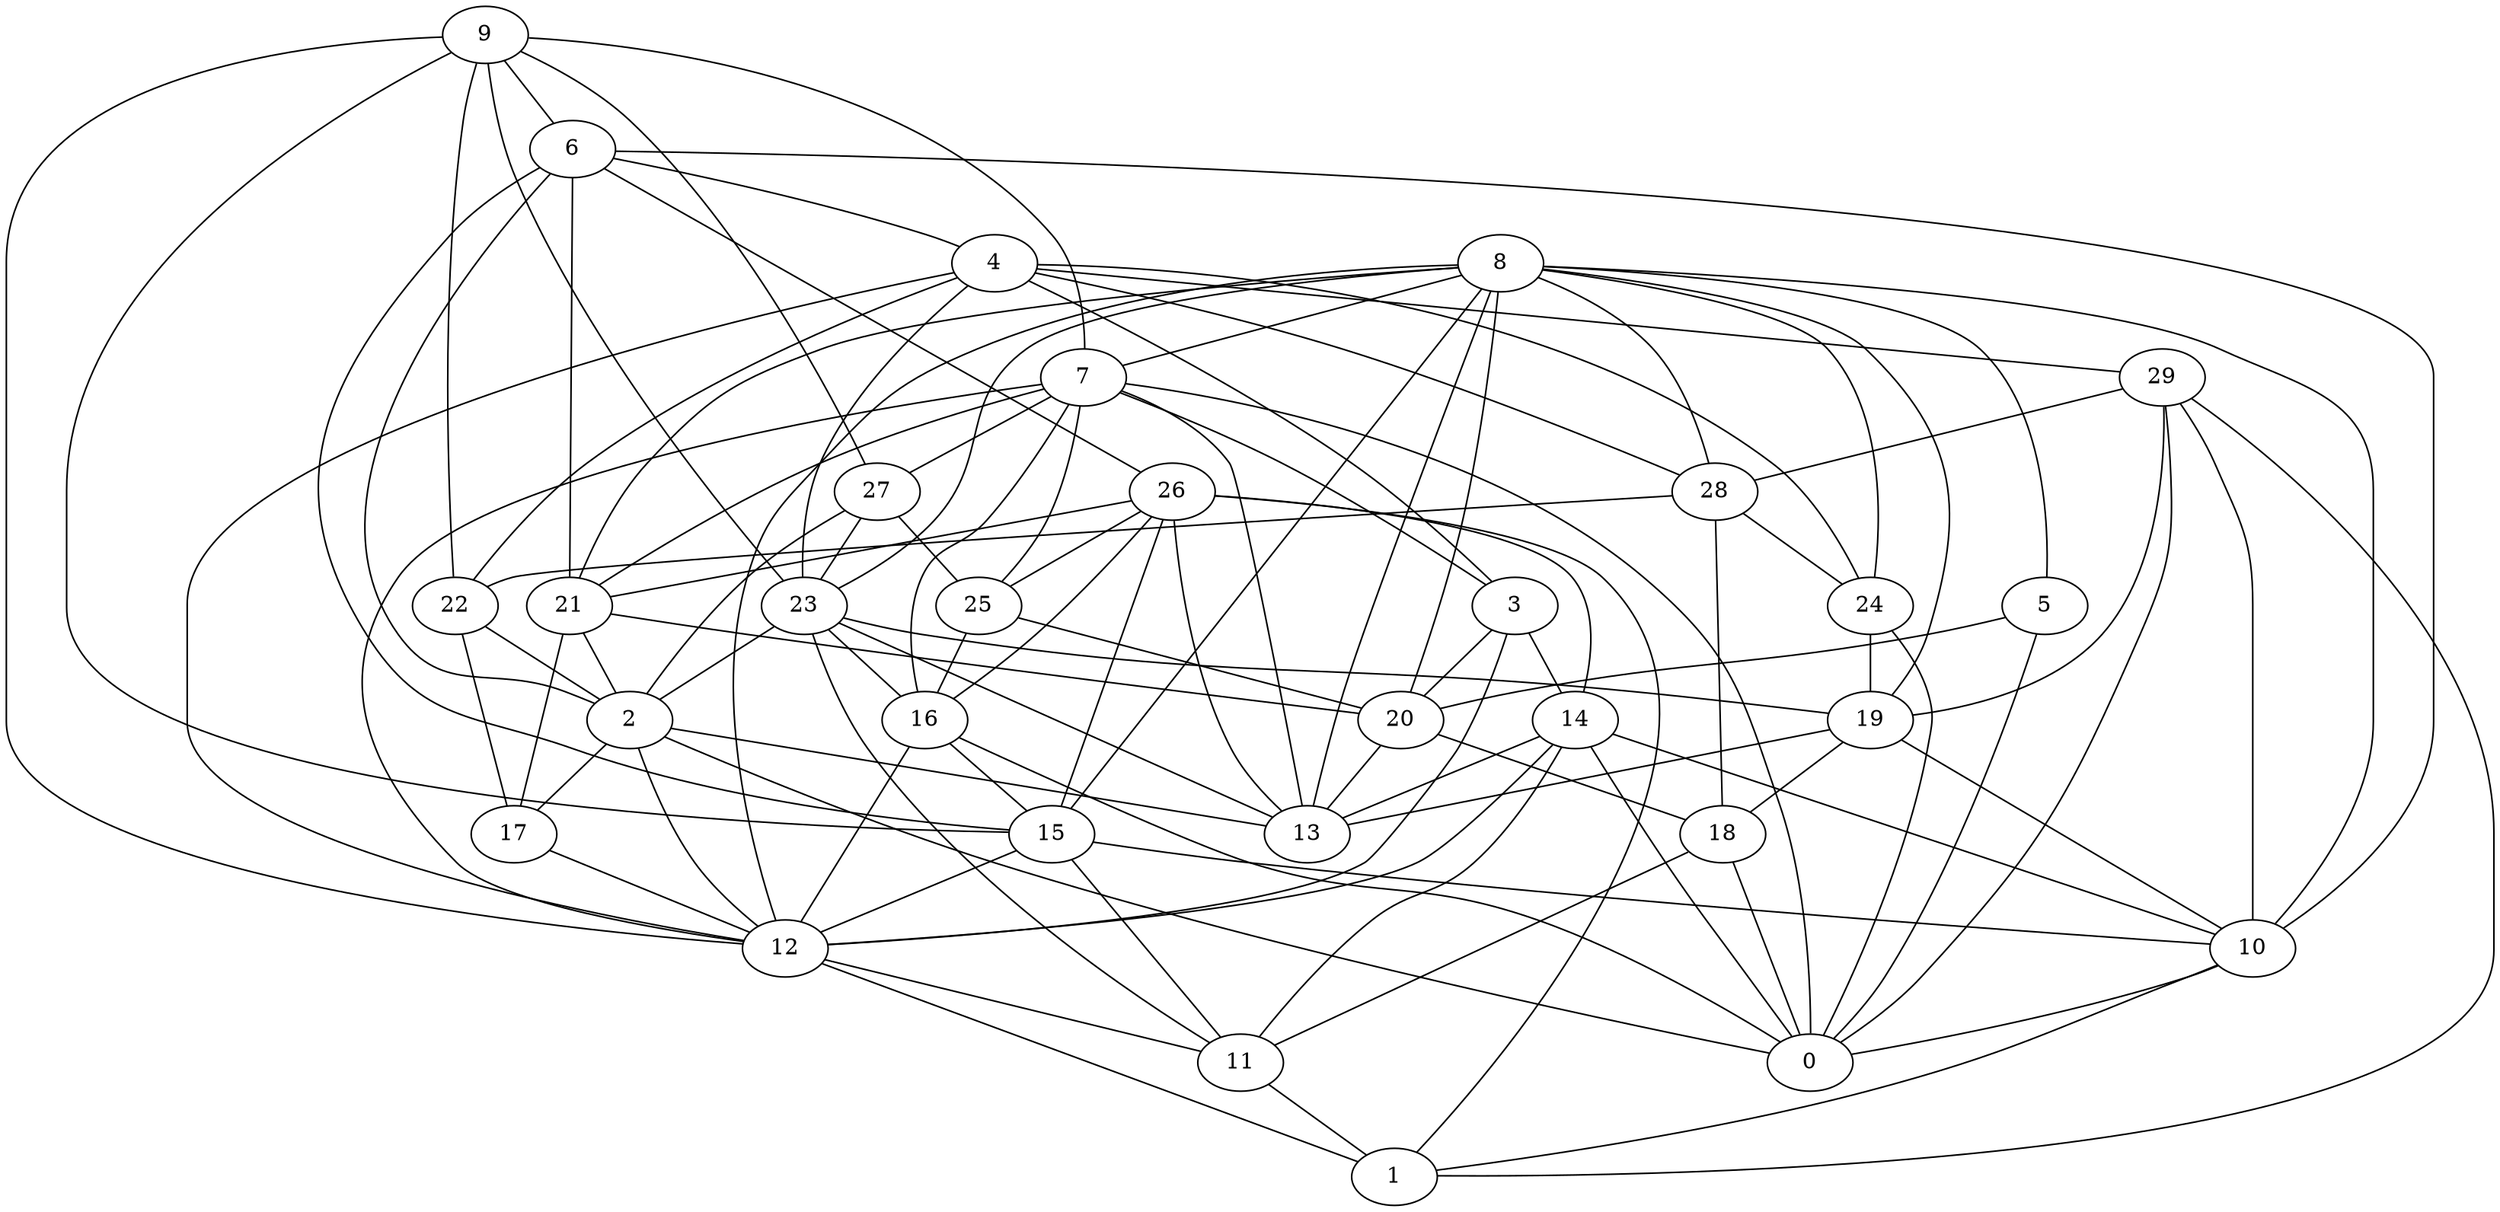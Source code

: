 digraph GG_graph {

subgraph G_graph {
edge [color = black]
"19" -> "18" [dir = none]
"19" -> "10" [dir = none]
"28" -> "22" [dir = none]
"28" -> "18" [dir = none]
"9" -> "27" [dir = none]
"9" -> "6" [dir = none]
"9" -> "23" [dir = none]
"9" -> "22" [dir = none]
"22" -> "2" [dir = none]
"22" -> "17" [dir = none]
"17" -> "12" [dir = none]
"4" -> "29" [dir = none]
"4" -> "22" [dir = none]
"4" -> "23" [dir = none]
"4" -> "24" [dir = none]
"4" -> "12" [dir = none]
"4" -> "3" [dir = none]
"12" -> "11" [dir = none]
"12" -> "1" [dir = none]
"7" -> "13" [dir = none]
"7" -> "3" [dir = none]
"7" -> "0" [dir = none]
"7" -> "25" [dir = none]
"7" -> "21" [dir = none]
"7" -> "12" [dir = none]
"10" -> "0" [dir = none]
"10" -> "1" [dir = none]
"27" -> "2" [dir = none]
"27" -> "23" [dir = none]
"27" -> "25" [dir = none]
"8" -> "21" [dir = none]
"8" -> "24" [dir = none]
"8" -> "12" [dir = none]
"8" -> "19" [dir = none]
"8" -> "10" [dir = none]
"8" -> "15" [dir = none]
"8" -> "7" [dir = none]
"8" -> "13" [dir = none]
"8" -> "23" [dir = none]
"8" -> "28" [dir = none]
"8" -> "5" [dir = none]
"8" -> "20" [dir = none]
"6" -> "4" [dir = none]
"6" -> "10" [dir = none]
"6" -> "2" [dir = none]
"6" -> "26" [dir = none]
"6" -> "21" [dir = none]
"3" -> "20" [dir = none]
"16" -> "12" [dir = none]
"16" -> "0" [dir = none]
"16" -> "15" [dir = none]
"5" -> "20" [dir = none]
"5" -> "0" [dir = none]
"24" -> "19" [dir = none]
"24" -> "0" [dir = none]
"14" -> "11" [dir = none]
"14" -> "13" [dir = none]
"14" -> "10" [dir = none]
"14" -> "0" [dir = none]
"26" -> "25" [dir = none]
"26" -> "15" [dir = none]
"26" -> "14" [dir = none]
"26" -> "13" [dir = none]
"26" -> "21" [dir = none]
"26" -> "16" [dir = none]
"29" -> "1" [dir = none]
"29" -> "0" [dir = none]
"29" -> "10" [dir = none]
"29" -> "19" [dir = none]
"15" -> "12" [dir = none]
"15" -> "11" [dir = none]
"15" -> "10" [dir = none]
"18" -> "11" [dir = none]
"23" -> "19" [dir = none]
"23" -> "2" [dir = none]
"23" -> "13" [dir = none]
"23" -> "16" [dir = none]
"23" -> "11" [dir = none]
"21" -> "17" [dir = none]
"21" -> "20" [dir = none]
"21" -> "2" [dir = none]
"20" -> "18" [dir = none]
"20" -> "13" [dir = none]
"2" -> "0" [dir = none]
"2" -> "13" [dir = none]
"25" -> "20" [dir = none]
"25" -> "16" [dir = none]
"7" -> "16" [dir = none]
"19" -> "13" [dir = none]
"11" -> "1" [dir = none]
"14" -> "12" [dir = none]
"3" -> "14" [dir = none]
"9" -> "15" [dir = none]
"29" -> "28" [dir = none]
"2" -> "12" [dir = none]
"9" -> "7" [dir = none]
"28" -> "24" [dir = none]
"6" -> "15" [dir = none]
"2" -> "17" [dir = none]
"3" -> "12" [dir = none]
"4" -> "28" [dir = none]
"26" -> "1" [dir = none]
"9" -> "12" [dir = none]
"7" -> "27" [dir = none]
"18" -> "0" [dir = none]
}

}
